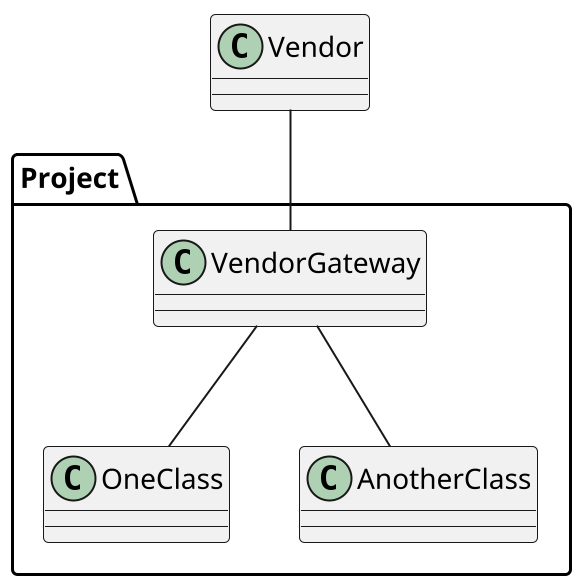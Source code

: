 @startuml

scale 2

package "Project" {

class OneClass
class AnotherClass

class VendorGateway

}

Vendor -- VendorGateway

VendorGateway -- OneClass
VendorGateway -- AnotherClass

@enduml
